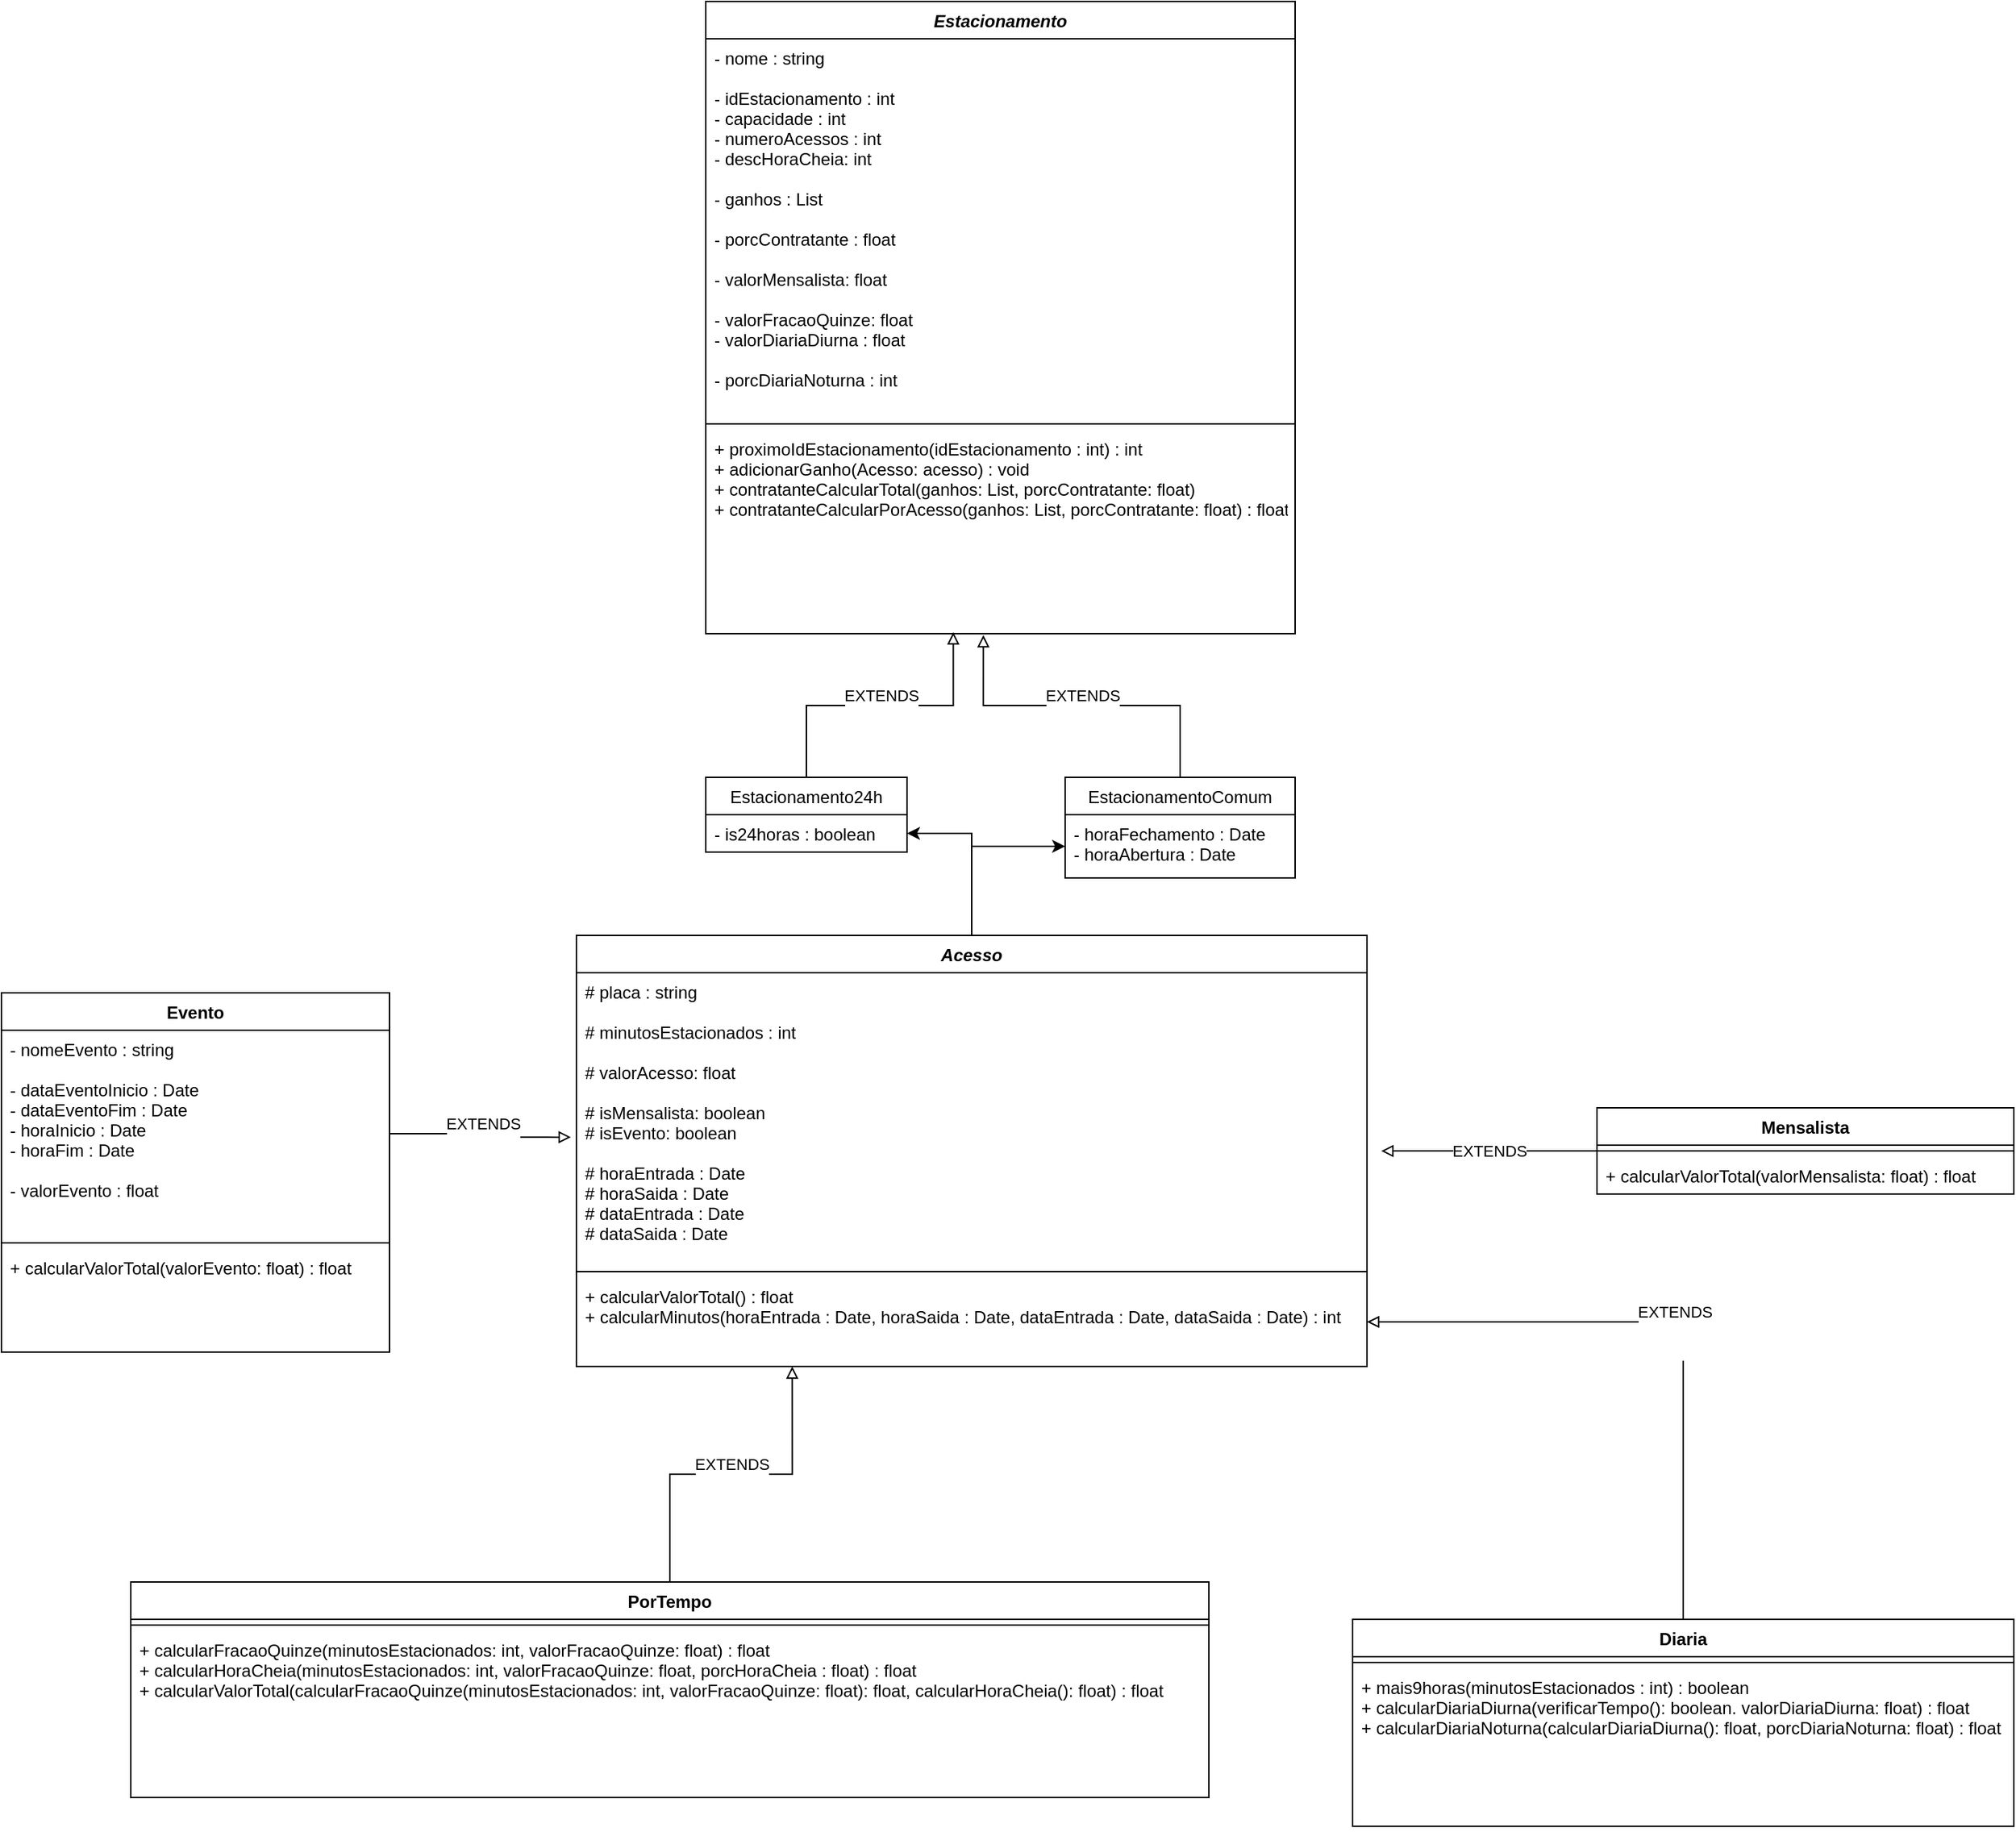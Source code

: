 <mxfile version="20.2.2" type="device"><diagram id="ZzYCbysv1O31Qg5pSxZ7" name="Página-1"><mxGraphModel dx="1484" dy="1131" grid="1" gridSize="10" guides="1" tooltips="1" connect="1" arrows="1" fold="1" page="1" pageScale="1" pageWidth="827" pageHeight="1169" math="0" shadow="0"><root><mxCell id="0"/><mxCell id="1" parent="0"/><mxCell id="_WrAoU9UHFIcvn_tI-FW-18" value="Estacionamento" style="swimlane;fontStyle=3;align=center;verticalAlign=top;childLayout=stackLayout;horizontal=1;startSize=26;horizontalStack=0;resizeParent=1;resizeParentMax=0;resizeLast=0;collapsible=1;marginBottom=0;" vertex="1" parent="1"><mxGeometry x="350" y="110" width="410" height="440" as="geometry"/></mxCell><mxCell id="_WrAoU9UHFIcvn_tI-FW-19" value="- nome : string&#10;&#10;- idEstacionamento : int&#10;- capacidade : int&#10;- numeroAcessos : int&#10;- descHoraCheia: int&#10;&#10;- ganhos : List&#10;&#10;- porcContratante : float&#10;&#10;- valorMensalista: float&#10;&#10;- valorFracaoQuinze: float&#10;- valorDiariaDiurna : float&#10;&#10;- porcDiariaNoturna : int" style="text;strokeColor=none;fillColor=none;align=left;verticalAlign=top;spacingLeft=4;spacingRight=4;overflow=hidden;rotatable=0;points=[[0,0.5],[1,0.5]];portConstraint=eastwest;" vertex="1" parent="_WrAoU9UHFIcvn_tI-FW-18"><mxGeometry y="26" width="410" height="264" as="geometry"/></mxCell><mxCell id="_WrAoU9UHFIcvn_tI-FW-20" value="" style="line;strokeWidth=1;fillColor=none;align=left;verticalAlign=middle;spacingTop=-1;spacingLeft=3;spacingRight=3;rotatable=0;labelPosition=right;points=[];portConstraint=eastwest;" vertex="1" parent="_WrAoU9UHFIcvn_tI-FW-18"><mxGeometry y="290" width="410" height="8" as="geometry"/></mxCell><mxCell id="_WrAoU9UHFIcvn_tI-FW-21" value="+ proximoIdEstacionamento(idEstacionamento : int) : int&#10;+ adicionarGanho(Acesso: acesso) : void&#10;+ contratanteCalcularTotal(ganhos: List, porcContratante: float) &#10;+ contratanteCalcularPorAcesso(ganhos: List, porcContratante: float) : float" style="text;strokeColor=none;fillColor=none;align=left;verticalAlign=top;spacingLeft=4;spacingRight=4;overflow=hidden;rotatable=0;points=[[0,0.5],[1,0.5]];portConstraint=eastwest;" vertex="1" parent="_WrAoU9UHFIcvn_tI-FW-18"><mxGeometry y="298" width="410" height="142" as="geometry"/></mxCell><mxCell id="_WrAoU9UHFIcvn_tI-FW-32" value="&#10;&lt;span style=&quot;color: rgb(0, 0, 0); font-family: Helvetica; font-size: 11px; font-style: normal; font-variant-ligatures: normal; font-variant-caps: normal; font-weight: 400; letter-spacing: normal; orphans: 2; text-align: center; text-indent: 0px; text-transform: none; widows: 2; word-spacing: 0px; -webkit-text-stroke-width: 0px; background-color: rgb(255, 255, 255); text-decoration-thickness: initial; text-decoration-style: initial; text-decoration-color: initial; float: none; display: inline !important;&quot;&gt;EXTENDS&lt;/span&gt;&#10;&#10;" style="edgeStyle=orthogonalEdgeStyle;rounded=0;orthogonalLoop=1;jettySize=auto;html=1;entryX=0.471;entryY=1.007;entryDx=0;entryDy=0;entryPerimeter=0;endArrow=block;endFill=0;" edge="1" parent="1" source="_WrAoU9UHFIcvn_tI-FW-24" target="_WrAoU9UHFIcvn_tI-FW-21"><mxGeometry relative="1" as="geometry"/></mxCell><mxCell id="_WrAoU9UHFIcvn_tI-FW-24" value="EstacionamentoComum" style="swimlane;fontStyle=0;childLayout=stackLayout;horizontal=1;startSize=26;fillColor=none;horizontalStack=0;resizeParent=1;resizeParentMax=0;resizeLast=0;collapsible=1;marginBottom=0;" vertex="1" parent="1"><mxGeometry x="600" y="650" width="160" height="70" as="geometry"/></mxCell><mxCell id="_WrAoU9UHFIcvn_tI-FW-25" value="- horaFechamento  : Date&#10;- horaAbertura : Date" style="text;strokeColor=none;fillColor=none;align=left;verticalAlign=top;spacingLeft=4;spacingRight=4;overflow=hidden;rotatable=0;points=[[0,0.5],[1,0.5]];portConstraint=eastwest;" vertex="1" parent="_WrAoU9UHFIcvn_tI-FW-24"><mxGeometry y="26" width="160" height="44" as="geometry"/></mxCell><mxCell id="_WrAoU9UHFIcvn_tI-FW-33" value="&#10;&lt;span style=&quot;color: rgb(0, 0, 0); font-family: Helvetica; font-size: 11px; font-style: normal; font-variant-ligatures: normal; font-variant-caps: normal; font-weight: 400; letter-spacing: normal; orphans: 2; text-align: center; text-indent: 0px; text-transform: none; widows: 2; word-spacing: 0px; -webkit-text-stroke-width: 0px; background-color: rgb(255, 255, 255); text-decoration-thickness: initial; text-decoration-style: initial; text-decoration-color: initial; float: none; display: inline !important;&quot;&gt;EXTENDS&lt;/span&gt;&#10;&#10;" style="edgeStyle=orthogonalEdgeStyle;rounded=0;orthogonalLoop=1;jettySize=auto;html=1;entryX=0.42;entryY=0.993;entryDx=0;entryDy=0;entryPerimeter=0;endArrow=block;endFill=0;" edge="1" parent="1" source="_WrAoU9UHFIcvn_tI-FW-28" target="_WrAoU9UHFIcvn_tI-FW-21"><mxGeometry relative="1" as="geometry"/></mxCell><mxCell id="_WrAoU9UHFIcvn_tI-FW-28" value="Estacionamento24h" style="swimlane;fontStyle=0;childLayout=stackLayout;horizontal=1;startSize=26;fillColor=none;horizontalStack=0;resizeParent=1;resizeParentMax=0;resizeLast=0;collapsible=1;marginBottom=0;" vertex="1" parent="1"><mxGeometry x="350" y="650" width="140" height="52" as="geometry"/></mxCell><mxCell id="_WrAoU9UHFIcvn_tI-FW-29" value="- is24horas : boolean" style="text;strokeColor=none;fillColor=none;align=left;verticalAlign=top;spacingLeft=4;spacingRight=4;overflow=hidden;rotatable=0;points=[[0,0.5],[1,0.5]];portConstraint=eastwest;" vertex="1" parent="_WrAoU9UHFIcvn_tI-FW-28"><mxGeometry y="26" width="140" height="26" as="geometry"/></mxCell><mxCell id="_WrAoU9UHFIcvn_tI-FW-39" style="edgeStyle=orthogonalEdgeStyle;rounded=0;orthogonalLoop=1;jettySize=auto;html=1;endArrow=classic;endFill=1;" edge="1" parent="1" source="_WrAoU9UHFIcvn_tI-FW-34" target="_WrAoU9UHFIcvn_tI-FW-25"><mxGeometry relative="1" as="geometry"/></mxCell><mxCell id="_WrAoU9UHFIcvn_tI-FW-40" style="edgeStyle=orthogonalEdgeStyle;rounded=0;orthogonalLoop=1;jettySize=auto;html=1;entryX=1;entryY=0.5;entryDx=0;entryDy=0;endArrow=classic;endFill=1;" edge="1" parent="1" source="_WrAoU9UHFIcvn_tI-FW-34" target="_WrAoU9UHFIcvn_tI-FW-29"><mxGeometry relative="1" as="geometry"/></mxCell><mxCell id="_WrAoU9UHFIcvn_tI-FW-34" value="Acesso" style="swimlane;fontStyle=3;align=center;verticalAlign=top;childLayout=stackLayout;horizontal=1;startSize=26;horizontalStack=0;resizeParent=1;resizeParentMax=0;resizeLast=0;collapsible=1;marginBottom=0;" vertex="1" parent="1"><mxGeometry x="260" y="760" width="550" height="300" as="geometry"/></mxCell><mxCell id="_WrAoU9UHFIcvn_tI-FW-35" value="# placa : string&#10;&#10;# minutosEstacionados : int&#10;&#10;# valorAcesso: float&#10;&#10;# isMensalista: boolean&#10;# isEvento: boolean&#10;&#10;# horaEntrada : Date&#10;# horaSaida : Date&#10;# dataEntrada : Date&#10;# dataSaida : Date" style="text;strokeColor=none;fillColor=none;align=left;verticalAlign=top;spacingLeft=4;spacingRight=4;overflow=hidden;rotatable=0;points=[[0,0.5],[1,0.5]];portConstraint=eastwest;" vertex="1" parent="_WrAoU9UHFIcvn_tI-FW-34"><mxGeometry y="26" width="550" height="204" as="geometry"/></mxCell><mxCell id="_WrAoU9UHFIcvn_tI-FW-36" value="" style="line;strokeWidth=1;fillColor=none;align=left;verticalAlign=middle;spacingTop=-1;spacingLeft=3;spacingRight=3;rotatable=0;labelPosition=right;points=[];portConstraint=eastwest;" vertex="1" parent="_WrAoU9UHFIcvn_tI-FW-34"><mxGeometry y="230" width="550" height="8" as="geometry"/></mxCell><mxCell id="_WrAoU9UHFIcvn_tI-FW-37" value="+ calcularValorTotal() : float&#10;+ calcularMinutos(horaEntrada : Date, horaSaida : Date, dataEntrada : Date, dataSaida : Date) : int" style="text;strokeColor=none;fillColor=none;align=left;verticalAlign=top;spacingLeft=4;spacingRight=4;overflow=hidden;rotatable=0;points=[[0,0.5],[1,0.5]];portConstraint=eastwest;" vertex="1" parent="_WrAoU9UHFIcvn_tI-FW-34"><mxGeometry y="238" width="550" height="62" as="geometry"/></mxCell><mxCell id="_WrAoU9UHFIcvn_tI-FW-41" value="Evento" style="swimlane;fontStyle=1;align=center;verticalAlign=top;childLayout=stackLayout;horizontal=1;startSize=26;horizontalStack=0;resizeParent=1;resizeParentMax=0;resizeLast=0;collapsible=1;marginBottom=0;" vertex="1" parent="1"><mxGeometry x="-140" y="800" width="270" height="250" as="geometry"/></mxCell><mxCell id="_WrAoU9UHFIcvn_tI-FW-42" value="- nomeEvento : string&#10;&#10;- dataEventoInicio : Date&#10;- dataEventoFim : Date&#10;- horaInicio : Date&#10;- horaFim  : Date&#10;&#10;- valorEvento : float" style="text;strokeColor=none;fillColor=none;align=left;verticalAlign=top;spacingLeft=4;spacingRight=4;overflow=hidden;rotatable=0;points=[[0,0.5],[1,0.5]];portConstraint=eastwest;" vertex="1" parent="_WrAoU9UHFIcvn_tI-FW-41"><mxGeometry y="26" width="270" height="144" as="geometry"/></mxCell><mxCell id="_WrAoU9UHFIcvn_tI-FW-43" value="" style="line;strokeWidth=1;fillColor=none;align=left;verticalAlign=middle;spacingTop=-1;spacingLeft=3;spacingRight=3;rotatable=0;labelPosition=right;points=[];portConstraint=eastwest;" vertex="1" parent="_WrAoU9UHFIcvn_tI-FW-41"><mxGeometry y="170" width="270" height="8" as="geometry"/></mxCell><mxCell id="_WrAoU9UHFIcvn_tI-FW-44" value="+ calcularValorTotal(valorEvento: float) : float" style="text;strokeColor=none;fillColor=none;align=left;verticalAlign=top;spacingLeft=4;spacingRight=4;overflow=hidden;rotatable=0;points=[[0,0.5],[1,0.5]];portConstraint=eastwest;" vertex="1" parent="_WrAoU9UHFIcvn_tI-FW-41"><mxGeometry y="178" width="270" height="72" as="geometry"/></mxCell><mxCell id="_WrAoU9UHFIcvn_tI-FW-45" value="&#10;&lt;span style=&quot;color: rgb(0, 0, 0); font-family: Helvetica; font-size: 11px; font-style: normal; font-variant-ligatures: normal; font-variant-caps: normal; font-weight: 400; letter-spacing: normal; orphans: 2; text-align: center; text-indent: 0px; text-transform: none; widows: 2; word-spacing: 0px; -webkit-text-stroke-width: 0px; background-color: rgb(255, 255, 255); text-decoration-thickness: initial; text-decoration-style: initial; text-decoration-color: initial; float: none; display: inline !important;&quot;&gt;EXTENDS&lt;/span&gt;&#10;&#10;" style="edgeStyle=orthogonalEdgeStyle;rounded=0;orthogonalLoop=1;jettySize=auto;html=1;entryX=-0.007;entryY=0.561;entryDx=0;entryDy=0;entryPerimeter=0;endArrow=block;endFill=0;" edge="1" parent="1" source="_WrAoU9UHFIcvn_tI-FW-42" target="_WrAoU9UHFIcvn_tI-FW-35"><mxGeometry relative="1" as="geometry"/></mxCell><mxCell id="_WrAoU9UHFIcvn_tI-FW-50" value="&#10;&lt;span style=&quot;color: rgb(0, 0, 0); font-family: Helvetica; font-size: 11px; font-style: normal; font-variant-ligatures: normal; font-variant-caps: normal; font-weight: 400; letter-spacing: normal; orphans: 2; text-align: center; text-indent: 0px; text-transform: none; widows: 2; word-spacing: 0px; -webkit-text-stroke-width: 0px; background-color: rgb(255, 255, 255); text-decoration-thickness: initial; text-decoration-style: initial; text-decoration-color: initial; float: none; display: inline !important;&quot;&gt;EXTENDS&lt;/span&gt;&#10;&#10;" style="edgeStyle=orthogonalEdgeStyle;rounded=0;orthogonalLoop=1;jettySize=auto;html=1;entryX=0.273;entryY=1;entryDx=0;entryDy=0;entryPerimeter=0;endArrow=block;endFill=0;" edge="1" parent="1" source="_WrAoU9UHFIcvn_tI-FW-46" target="_WrAoU9UHFIcvn_tI-FW-37"><mxGeometry relative="1" as="geometry"/></mxCell><mxCell id="_WrAoU9UHFIcvn_tI-FW-46" value="PorTempo" style="swimlane;fontStyle=1;align=center;verticalAlign=top;childLayout=stackLayout;horizontal=1;startSize=26;horizontalStack=0;resizeParent=1;resizeParentMax=0;resizeLast=0;collapsible=1;marginBottom=0;" vertex="1" parent="1"><mxGeometry x="-50" y="1210" width="750" height="150" as="geometry"/></mxCell><mxCell id="_WrAoU9UHFIcvn_tI-FW-48" value="" style="line;strokeWidth=1;fillColor=none;align=left;verticalAlign=middle;spacingTop=-1;spacingLeft=3;spacingRight=3;rotatable=0;labelPosition=right;points=[];portConstraint=eastwest;" vertex="1" parent="_WrAoU9UHFIcvn_tI-FW-46"><mxGeometry y="26" width="750" height="8" as="geometry"/></mxCell><mxCell id="_WrAoU9UHFIcvn_tI-FW-49" value="+ calcularFracaoQuinze(minutosEstacionados: int, valorFracaoQuinze: float) : float&#10;+ calcularHoraCheia(minutosEstacionados: int, valorFracaoQuinze: float,  porcHoraCheia : float) : float&#10;+ calcularValorTotal(calcularFracaoQuinze(minutosEstacionados: int, valorFracaoQuinze: float): float, calcularHoraCheia(): float) : float " style="text;strokeColor=none;fillColor=none;align=left;verticalAlign=top;spacingLeft=4;spacingRight=4;overflow=hidden;rotatable=0;points=[[0,0.5],[1,0.5]];portConstraint=eastwest;" vertex="1" parent="_WrAoU9UHFIcvn_tI-FW-46"><mxGeometry y="34" width="750" height="116" as="geometry"/></mxCell><mxCell id="_WrAoU9UHFIcvn_tI-FW-59" value="&#10;&lt;span style=&quot;color: rgb(0, 0, 0); font-family: Helvetica; font-size: 11px; font-style: normal; font-variant-ligatures: normal; font-variant-caps: normal; font-weight: 400; letter-spacing: normal; orphans: 2; text-align: center; text-indent: 0px; text-transform: none; widows: 2; word-spacing: 0px; -webkit-text-stroke-width: 0px; background-color: rgb(255, 255, 255); text-decoration-thickness: initial; text-decoration-style: initial; text-decoration-color: initial; float: none; display: inline !important;&quot;&gt;EXTENDS&lt;/span&gt;&#10;&#10;" style="edgeStyle=orthogonalEdgeStyle;rounded=0;orthogonalLoop=1;jettySize=auto;html=1;endArrow=block;endFill=0;" edge="1" parent="1" source="_WrAoU9UHFIcvn_tI-FW-51" target="_WrAoU9UHFIcvn_tI-FW-37"><mxGeometry relative="1" as="geometry"/></mxCell><mxCell id="_WrAoU9UHFIcvn_tI-FW-51" value="Diaria" style="swimlane;fontStyle=1;align=center;verticalAlign=top;childLayout=stackLayout;horizontal=1;startSize=26;horizontalStack=0;resizeParent=1;resizeParentMax=0;resizeLast=0;collapsible=1;marginBottom=0;" vertex="1" parent="1"><mxGeometry x="800" y="1236" width="460" height="144" as="geometry"/></mxCell><mxCell id="_WrAoU9UHFIcvn_tI-FW-53" value="" style="line;strokeWidth=1;fillColor=none;align=left;verticalAlign=middle;spacingTop=-1;spacingLeft=3;spacingRight=3;rotatable=0;labelPosition=right;points=[];portConstraint=eastwest;" vertex="1" parent="_WrAoU9UHFIcvn_tI-FW-51"><mxGeometry y="26" width="460" height="8" as="geometry"/></mxCell><mxCell id="_WrAoU9UHFIcvn_tI-FW-54" value="+ mais9horas(minutosEstacionados : int) : boolean&#10;+ calcularDiariaDiurna(verificarTempo(): boolean. valorDiariaDiurna: float) : float&#10;+ calcularDiariaNoturna(calcularDiariaDiurna(): float, porcDiariaNoturna: float) : float" style="text;strokeColor=none;fillColor=none;align=left;verticalAlign=top;spacingLeft=4;spacingRight=4;overflow=hidden;rotatable=0;points=[[0,0.5],[1,0.5]];portConstraint=eastwest;" vertex="1" parent="_WrAoU9UHFIcvn_tI-FW-51"><mxGeometry y="34" width="460" height="110" as="geometry"/></mxCell><mxCell id="_WrAoU9UHFIcvn_tI-FW-60" value="EXTENDS" style="edgeStyle=orthogonalEdgeStyle;rounded=0;orthogonalLoop=1;jettySize=auto;html=1;entryX=1.018;entryY=0.608;entryDx=0;entryDy=0;entryPerimeter=0;endArrow=block;endFill=0;" edge="1" parent="1" source="_WrAoU9UHFIcvn_tI-FW-55" target="_WrAoU9UHFIcvn_tI-FW-35"><mxGeometry relative="1" as="geometry"/></mxCell><mxCell id="_WrAoU9UHFIcvn_tI-FW-55" value="Mensalista" style="swimlane;fontStyle=1;align=center;verticalAlign=top;childLayout=stackLayout;horizontal=1;startSize=26;horizontalStack=0;resizeParent=1;resizeParentMax=0;resizeLast=0;collapsible=1;marginBottom=0;" vertex="1" parent="1"><mxGeometry x="970" y="880" width="290" height="60" as="geometry"/></mxCell><mxCell id="_WrAoU9UHFIcvn_tI-FW-57" value="" style="line;strokeWidth=1;fillColor=none;align=left;verticalAlign=middle;spacingTop=-1;spacingLeft=3;spacingRight=3;rotatable=0;labelPosition=right;points=[];portConstraint=eastwest;" vertex="1" parent="_WrAoU9UHFIcvn_tI-FW-55"><mxGeometry y="26" width="290" height="8" as="geometry"/></mxCell><mxCell id="_WrAoU9UHFIcvn_tI-FW-58" value="+ calcularValorTotal(valorMensalista: float) : float" style="text;strokeColor=none;fillColor=none;align=left;verticalAlign=top;spacingLeft=4;spacingRight=4;overflow=hidden;rotatable=0;points=[[0,0.5],[1,0.5]];portConstraint=eastwest;" vertex="1" parent="_WrAoU9UHFIcvn_tI-FW-55"><mxGeometry y="34" width="290" height="26" as="geometry"/></mxCell></root></mxGraphModel></diagram></mxfile>